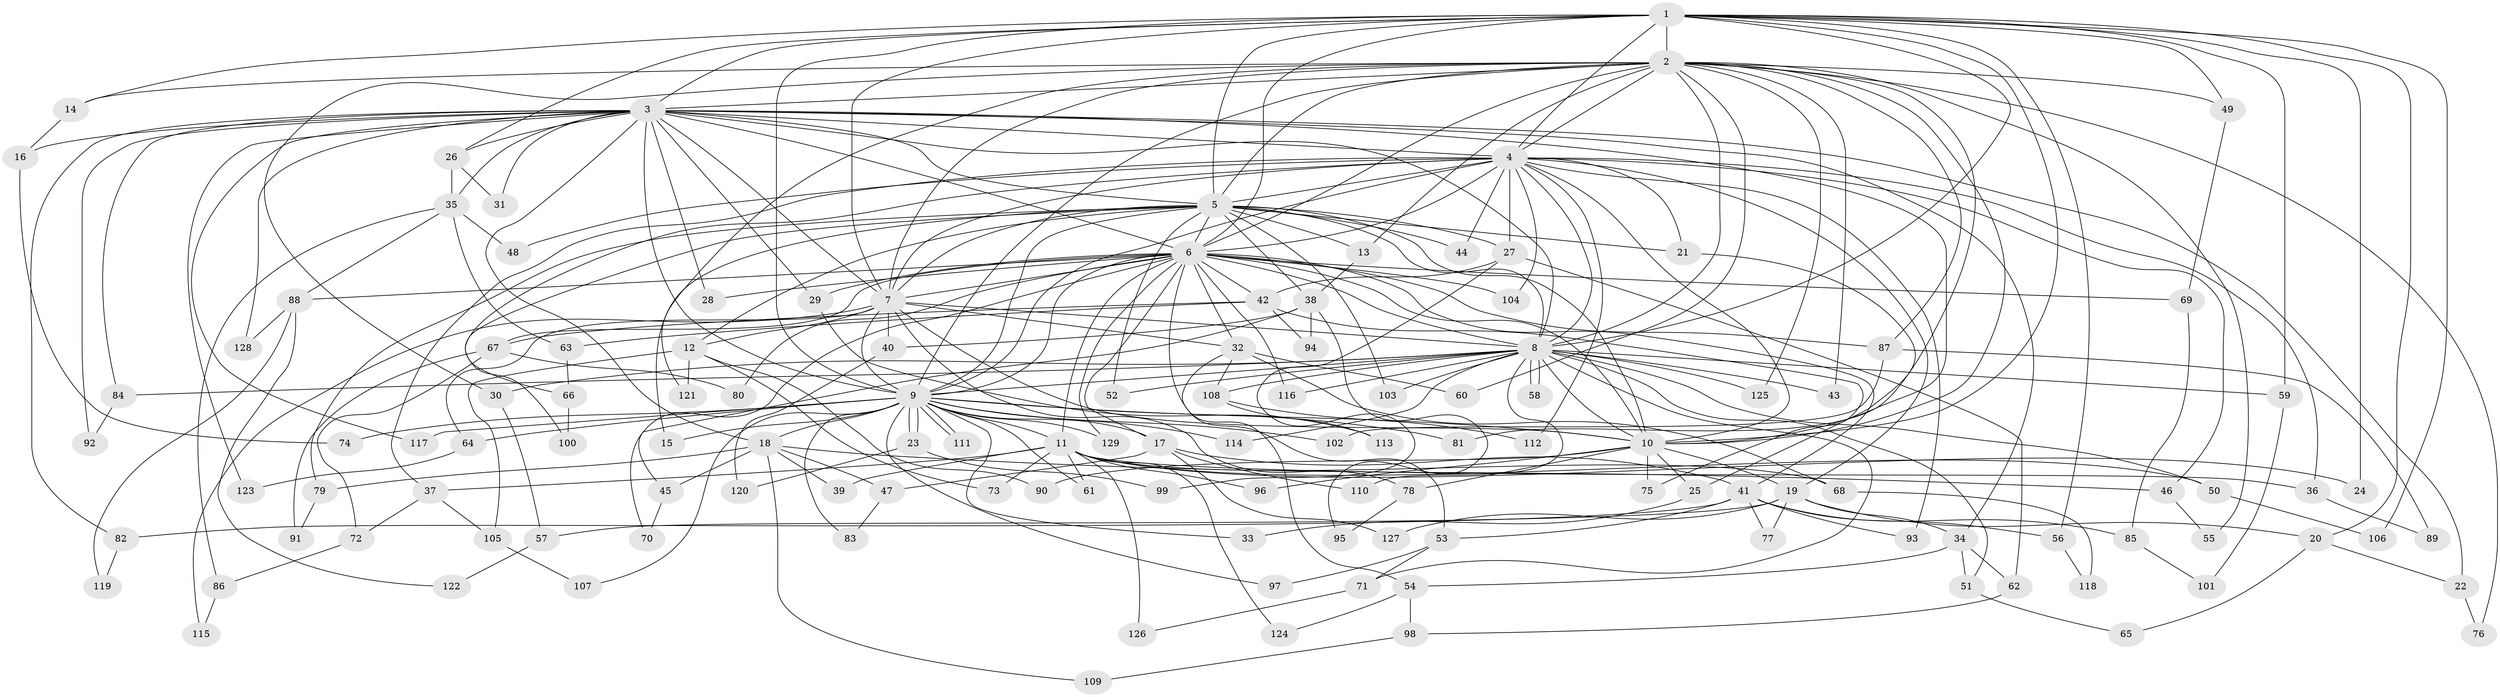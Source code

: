 // Generated by graph-tools (version 1.1) at 2025/25/03/09/25 03:25:43]
// undirected, 129 vertices, 283 edges
graph export_dot {
graph [start="1"]
  node [color=gray90,style=filled];
  1;
  2;
  3;
  4;
  5;
  6;
  7;
  8;
  9;
  10;
  11;
  12;
  13;
  14;
  15;
  16;
  17;
  18;
  19;
  20;
  21;
  22;
  23;
  24;
  25;
  26;
  27;
  28;
  29;
  30;
  31;
  32;
  33;
  34;
  35;
  36;
  37;
  38;
  39;
  40;
  41;
  42;
  43;
  44;
  45;
  46;
  47;
  48;
  49;
  50;
  51;
  52;
  53;
  54;
  55;
  56;
  57;
  58;
  59;
  60;
  61;
  62;
  63;
  64;
  65;
  66;
  67;
  68;
  69;
  70;
  71;
  72;
  73;
  74;
  75;
  76;
  77;
  78;
  79;
  80;
  81;
  82;
  83;
  84;
  85;
  86;
  87;
  88;
  89;
  90;
  91;
  92;
  93;
  94;
  95;
  96;
  97;
  98;
  99;
  100;
  101;
  102;
  103;
  104;
  105;
  106;
  107;
  108;
  109;
  110;
  111;
  112;
  113;
  114;
  115;
  116;
  117;
  118;
  119;
  120;
  121;
  122;
  123;
  124;
  125;
  126;
  127;
  128;
  129;
  1 -- 2;
  1 -- 3;
  1 -- 4;
  1 -- 5;
  1 -- 6;
  1 -- 7;
  1 -- 8;
  1 -- 9;
  1 -- 10;
  1 -- 14;
  1 -- 20;
  1 -- 24;
  1 -- 26;
  1 -- 49;
  1 -- 56;
  1 -- 59;
  1 -- 106;
  2 -- 3;
  2 -- 4;
  2 -- 5;
  2 -- 6;
  2 -- 7;
  2 -- 8;
  2 -- 9;
  2 -- 10;
  2 -- 13;
  2 -- 14;
  2 -- 30;
  2 -- 43;
  2 -- 49;
  2 -- 55;
  2 -- 60;
  2 -- 76;
  2 -- 81;
  2 -- 87;
  2 -- 121;
  2 -- 125;
  3 -- 4;
  3 -- 5;
  3 -- 6;
  3 -- 7;
  3 -- 8;
  3 -- 9;
  3 -- 10;
  3 -- 16;
  3 -- 18;
  3 -- 22;
  3 -- 26;
  3 -- 28;
  3 -- 29;
  3 -- 31;
  3 -- 34;
  3 -- 35;
  3 -- 82;
  3 -- 84;
  3 -- 92;
  3 -- 117;
  3 -- 123;
  3 -- 128;
  4 -- 5;
  4 -- 6;
  4 -- 7;
  4 -- 8;
  4 -- 9;
  4 -- 10;
  4 -- 19;
  4 -- 21;
  4 -- 27;
  4 -- 36;
  4 -- 37;
  4 -- 44;
  4 -- 46;
  4 -- 48;
  4 -- 66;
  4 -- 93;
  4 -- 104;
  4 -- 112;
  5 -- 6;
  5 -- 7;
  5 -- 8;
  5 -- 9;
  5 -- 10;
  5 -- 12;
  5 -- 13;
  5 -- 15;
  5 -- 21;
  5 -- 27;
  5 -- 38;
  5 -- 44;
  5 -- 52;
  5 -- 79;
  5 -- 100;
  5 -- 103;
  6 -- 7;
  6 -- 8;
  6 -- 9;
  6 -- 10;
  6 -- 11;
  6 -- 17;
  6 -- 28;
  6 -- 29;
  6 -- 32;
  6 -- 41;
  6 -- 42;
  6 -- 45;
  6 -- 53;
  6 -- 67;
  6 -- 69;
  6 -- 80;
  6 -- 87;
  6 -- 88;
  6 -- 104;
  6 -- 116;
  6 -- 129;
  7 -- 8;
  7 -- 9;
  7 -- 10;
  7 -- 12;
  7 -- 32;
  7 -- 40;
  7 -- 64;
  7 -- 78;
  7 -- 115;
  8 -- 9;
  8 -- 10;
  8 -- 30;
  8 -- 43;
  8 -- 50;
  8 -- 51;
  8 -- 52;
  8 -- 58;
  8 -- 58;
  8 -- 59;
  8 -- 71;
  8 -- 84;
  8 -- 103;
  8 -- 108;
  8 -- 110;
  8 -- 114;
  8 -- 116;
  8 -- 125;
  9 -- 10;
  9 -- 11;
  9 -- 15;
  9 -- 17;
  9 -- 18;
  9 -- 23;
  9 -- 23;
  9 -- 33;
  9 -- 61;
  9 -- 64;
  9 -- 74;
  9 -- 81;
  9 -- 83;
  9 -- 97;
  9 -- 102;
  9 -- 107;
  9 -- 111;
  9 -- 111;
  9 -- 114;
  9 -- 117;
  9 -- 129;
  10 -- 19;
  10 -- 25;
  10 -- 75;
  10 -- 78;
  10 -- 90;
  10 -- 96;
  11 -- 24;
  11 -- 36;
  11 -- 37;
  11 -- 39;
  11 -- 50;
  11 -- 61;
  11 -- 68;
  11 -- 73;
  11 -- 96;
  11 -- 124;
  11 -- 126;
  12 -- 73;
  12 -- 90;
  12 -- 105;
  12 -- 121;
  13 -- 38;
  14 -- 16;
  16 -- 74;
  17 -- 41;
  17 -- 47;
  17 -- 110;
  17 -- 127;
  18 -- 39;
  18 -- 45;
  18 -- 46;
  18 -- 47;
  18 -- 79;
  18 -- 109;
  19 -- 20;
  19 -- 34;
  19 -- 57;
  19 -- 77;
  19 -- 127;
  20 -- 22;
  20 -- 65;
  21 -- 25;
  22 -- 76;
  23 -- 99;
  23 -- 120;
  25 -- 33;
  26 -- 31;
  26 -- 35;
  27 -- 42;
  27 -- 62;
  27 -- 99;
  29 -- 113;
  30 -- 57;
  32 -- 54;
  32 -- 60;
  32 -- 68;
  32 -- 108;
  34 -- 51;
  34 -- 54;
  34 -- 62;
  35 -- 48;
  35 -- 63;
  35 -- 86;
  35 -- 88;
  36 -- 89;
  37 -- 72;
  37 -- 105;
  38 -- 40;
  38 -- 70;
  38 -- 94;
  38 -- 95;
  40 -- 120;
  41 -- 53;
  41 -- 56;
  41 -- 77;
  41 -- 82;
  41 -- 85;
  41 -- 93;
  42 -- 63;
  42 -- 67;
  42 -- 75;
  42 -- 94;
  45 -- 70;
  46 -- 55;
  47 -- 83;
  49 -- 69;
  50 -- 106;
  51 -- 65;
  53 -- 71;
  53 -- 97;
  54 -- 98;
  54 -- 124;
  56 -- 118;
  57 -- 122;
  59 -- 101;
  62 -- 98;
  63 -- 66;
  64 -- 123;
  66 -- 100;
  67 -- 72;
  67 -- 80;
  67 -- 91;
  68 -- 118;
  69 -- 85;
  71 -- 126;
  72 -- 86;
  78 -- 95;
  79 -- 91;
  82 -- 119;
  84 -- 92;
  85 -- 101;
  86 -- 115;
  87 -- 89;
  87 -- 102;
  88 -- 119;
  88 -- 122;
  88 -- 128;
  98 -- 109;
  105 -- 107;
  108 -- 112;
  108 -- 113;
}
